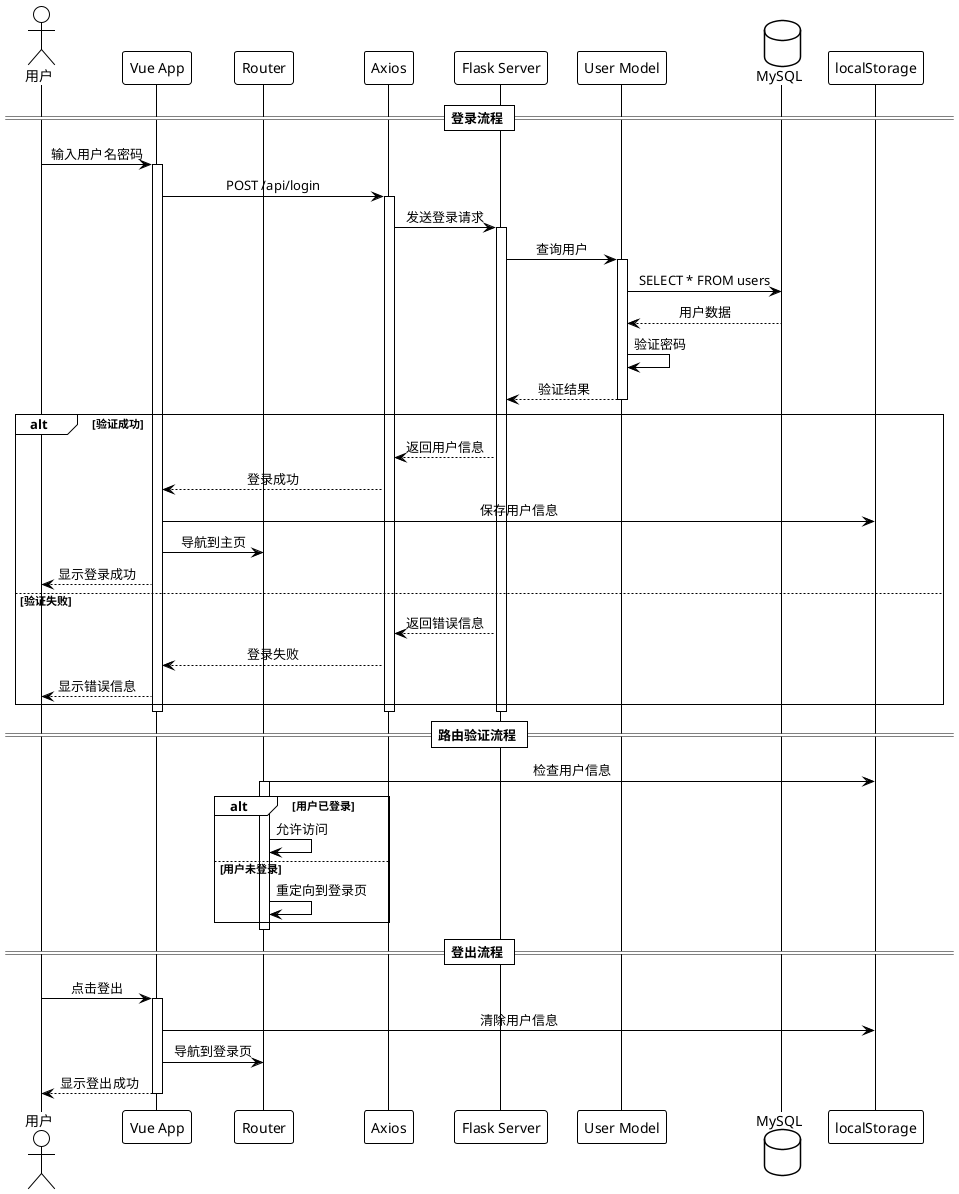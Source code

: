 @startuml 用户认证流程

!theme plain
skinparam backgroundColor white
skinparam sequenceMessageAlign center

actor "用户" as user
participant "Vue App" as app
participant "Router" as router
participant "Axios" as axios
participant "Flask Server" as server
participant "User Model" as user_model
database "MySQL" as db

== 登录流程 ==
user -> app: 输入用户名密码
activate app
app -> axios: POST /api/login
activate axios
axios -> server: 发送登录请求
activate server
server -> user_model: 查询用户
activate user_model
user_model -> db: SELECT * FROM users
db --> user_model: 用户数据
user_model -> user_model: 验证密码
user_model --> server: 验证结果
deactivate user_model

alt 验证成功
    server --> axios: 返回用户信息
    axios --> app: 登录成功
    app -> localStorage: 保存用户信息
    app -> router: 导航到主页
    app --> user: 显示登录成功
else 验证失败
    server --> axios: 返回错误信息
    axios --> app: 登录失败
    app --> user: 显示错误信息
end
deactivate server
deactivate axios
deactivate app

== 路由验证流程 ==
router -> localStorage: 检查用户信息
activate router
alt 用户已登录
    router -> router: 允许访问
else 用户未登录
    router -> router: 重定向到登录页
end
deactivate router

== 登出流程 ==
user -> app: 点击登出
activate app
app -> localStorage: 清除用户信息
app -> router: 导航到登录页
app --> user: 显示登出成功
deactivate app

@enduml 